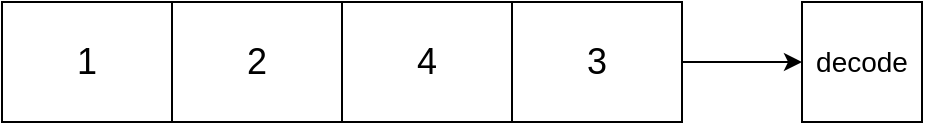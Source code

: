 <mxfile>
    <diagram id="HEbNSt2gIehLjjP_YeQy" name="Pagina-1">
        <mxGraphModel dx="797" dy="571" grid="1" gridSize="10" guides="1" tooltips="1" connect="1" arrows="1" fold="1" page="1" pageScale="1" pageWidth="827" pageHeight="1169" math="0" shadow="0">
            <root>
                <mxCell id="0"/>
                <mxCell id="1" parent="0"/>
                <mxCell id="3" value="" style="shape=table;startSize=0;container=1;collapsible=0;childLayout=tableLayout;fontSize=18;" vertex="1" parent="1">
                    <mxGeometry x="120" y="240" width="340" height="60" as="geometry"/>
                </mxCell>
                <mxCell id="4" value="" style="shape=tableRow;horizontal=0;startSize=0;swimlaneHead=0;swimlaneBody=0;top=0;left=0;bottom=0;right=0;collapsible=0;dropTarget=0;fillColor=none;points=[[0,0.5],[1,0.5]];portConstraint=eastwest;fontSize=18;" vertex="1" parent="3">
                    <mxGeometry width="340" height="60" as="geometry"/>
                </mxCell>
                <mxCell id="5" value="1" style="shape=partialRectangle;html=1;whiteSpace=wrap;connectable=0;overflow=hidden;fillColor=none;top=0;left=0;bottom=0;right=0;pointerEvents=1;fontSize=18;" vertex="1" parent="4">
                    <mxGeometry width="85" height="60" as="geometry">
                        <mxRectangle width="85" height="60" as="alternateBounds"/>
                    </mxGeometry>
                </mxCell>
                <mxCell id="6" value="2" style="shape=partialRectangle;html=1;whiteSpace=wrap;connectable=0;overflow=hidden;fillColor=none;top=0;left=0;bottom=0;right=0;pointerEvents=1;fontSize=18;" vertex="1" parent="4">
                    <mxGeometry x="85" width="85" height="60" as="geometry">
                        <mxRectangle width="85" height="60" as="alternateBounds"/>
                    </mxGeometry>
                </mxCell>
                <mxCell id="7" value="4" style="shape=partialRectangle;html=1;whiteSpace=wrap;connectable=0;overflow=hidden;fillColor=none;top=0;left=0;bottom=0;right=0;pointerEvents=1;fontSize=18;" vertex="1" parent="4">
                    <mxGeometry x="170" width="85" height="60" as="geometry">
                        <mxRectangle width="85" height="60" as="alternateBounds"/>
                    </mxGeometry>
                </mxCell>
                <mxCell id="8" value="3" style="shape=partialRectangle;html=1;whiteSpace=wrap;connectable=0;overflow=hidden;fillColor=none;top=0;left=0;bottom=0;right=0;pointerEvents=1;fontSize=18;" vertex="1" parent="4">
                    <mxGeometry x="255" width="85" height="60" as="geometry">
                        <mxRectangle width="85" height="60" as="alternateBounds"/>
                    </mxGeometry>
                </mxCell>
                <mxCell id="9" style="edgeStyle=none;html=1;exitX=1;exitY=0.5;exitDx=0;exitDy=0;fontSize=18;" edge="1" parent="1" source="4" target="10">
                    <mxGeometry relative="1" as="geometry">
                        <mxPoint x="540" y="280" as="targetPoint"/>
                    </mxGeometry>
                </mxCell>
                <mxCell id="10" value="decode" style="whiteSpace=wrap;html=1;aspect=fixed;fontSize=14;" vertex="1" parent="1">
                    <mxGeometry x="520" y="240" width="60" height="60" as="geometry"/>
                </mxCell>
            </root>
        </mxGraphModel>
    </diagram>
</mxfile>